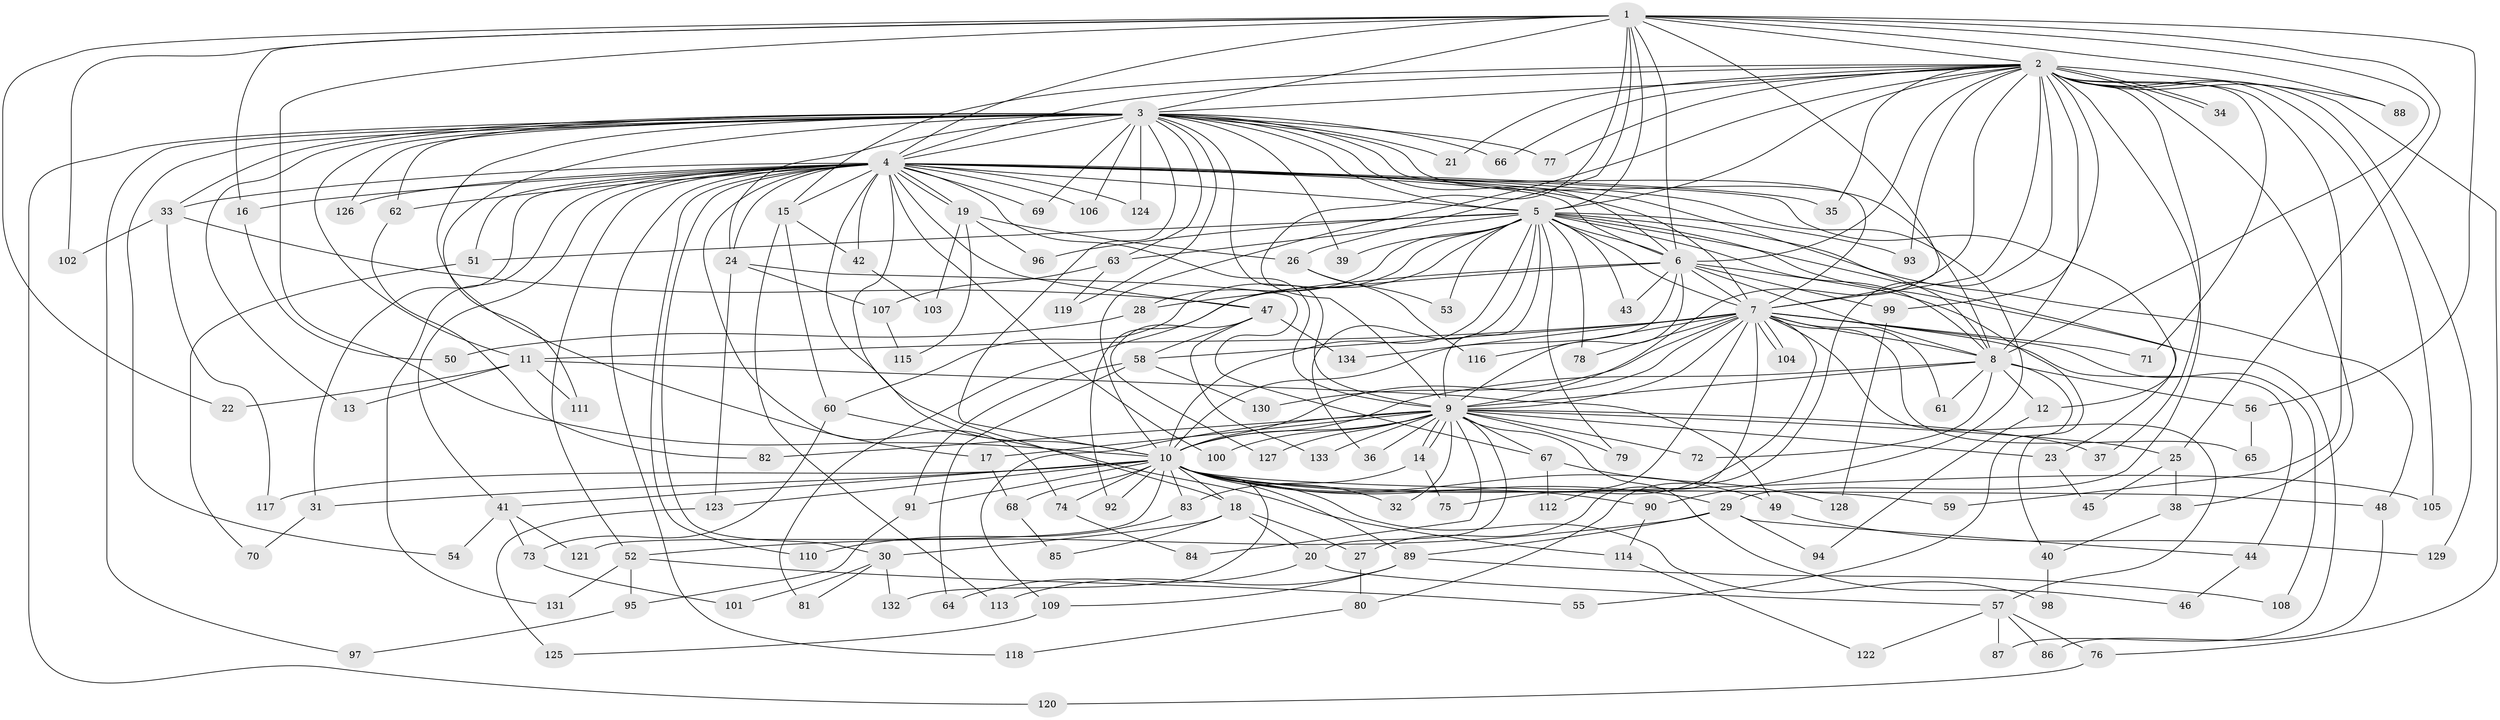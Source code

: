 // coarse degree distribution, {13: 0.009900990099009901, 27: 0.009900990099009901, 23: 0.009900990099009901, 47: 0.009900990099009901, 26: 0.019801980198019802, 24: 0.009900990099009901, 5: 0.07920792079207921, 3: 0.24752475247524752, 2: 0.46534653465346537, 4: 0.07920792079207921, 6: 0.04950495049504951, 1: 0.009900990099009901}
// Generated by graph-tools (version 1.1) at 2025/51/02/27/25 19:51:41]
// undirected, 134 vertices, 293 edges
graph export_dot {
graph [start="1"]
  node [color=gray90,style=filled];
  1;
  2;
  3;
  4;
  5;
  6;
  7;
  8;
  9;
  10;
  11;
  12;
  13;
  14;
  15;
  16;
  17;
  18;
  19;
  20;
  21;
  22;
  23;
  24;
  25;
  26;
  27;
  28;
  29;
  30;
  31;
  32;
  33;
  34;
  35;
  36;
  37;
  38;
  39;
  40;
  41;
  42;
  43;
  44;
  45;
  46;
  47;
  48;
  49;
  50;
  51;
  52;
  53;
  54;
  55;
  56;
  57;
  58;
  59;
  60;
  61;
  62;
  63;
  64;
  65;
  66;
  67;
  68;
  69;
  70;
  71;
  72;
  73;
  74;
  75;
  76;
  77;
  78;
  79;
  80;
  81;
  82;
  83;
  84;
  85;
  86;
  87;
  88;
  89;
  90;
  91;
  92;
  93;
  94;
  95;
  96;
  97;
  98;
  99;
  100;
  101;
  102;
  103;
  104;
  105;
  106;
  107;
  108;
  109;
  110;
  111;
  112;
  113;
  114;
  115;
  116;
  117;
  118;
  119;
  120;
  121;
  122;
  123;
  124;
  125;
  126;
  127;
  128;
  129;
  130;
  131;
  132;
  133;
  134;
  1 -- 2;
  1 -- 3;
  1 -- 4;
  1 -- 5;
  1 -- 6;
  1 -- 7;
  1 -- 8;
  1 -- 9;
  1 -- 10;
  1 -- 16;
  1 -- 22;
  1 -- 25;
  1 -- 26;
  1 -- 56;
  1 -- 88;
  1 -- 102;
  2 -- 3;
  2 -- 4;
  2 -- 5;
  2 -- 6;
  2 -- 7;
  2 -- 8;
  2 -- 9;
  2 -- 10;
  2 -- 15;
  2 -- 21;
  2 -- 29;
  2 -- 34;
  2 -- 34;
  2 -- 35;
  2 -- 37;
  2 -- 38;
  2 -- 59;
  2 -- 66;
  2 -- 71;
  2 -- 76;
  2 -- 77;
  2 -- 80;
  2 -- 88;
  2 -- 93;
  2 -- 99;
  2 -- 105;
  2 -- 129;
  3 -- 4;
  3 -- 5;
  3 -- 6;
  3 -- 7;
  3 -- 8;
  3 -- 9;
  3 -- 10;
  3 -- 11;
  3 -- 13;
  3 -- 17;
  3 -- 21;
  3 -- 24;
  3 -- 33;
  3 -- 39;
  3 -- 54;
  3 -- 62;
  3 -- 63;
  3 -- 66;
  3 -- 69;
  3 -- 77;
  3 -- 97;
  3 -- 106;
  3 -- 111;
  3 -- 119;
  3 -- 120;
  3 -- 124;
  3 -- 126;
  4 -- 5;
  4 -- 6;
  4 -- 7;
  4 -- 8;
  4 -- 9;
  4 -- 10;
  4 -- 12;
  4 -- 15;
  4 -- 16;
  4 -- 18;
  4 -- 19;
  4 -- 19;
  4 -- 24;
  4 -- 30;
  4 -- 31;
  4 -- 33;
  4 -- 35;
  4 -- 41;
  4 -- 42;
  4 -- 47;
  4 -- 51;
  4 -- 52;
  4 -- 62;
  4 -- 69;
  4 -- 74;
  4 -- 90;
  4 -- 100;
  4 -- 106;
  4 -- 110;
  4 -- 118;
  4 -- 124;
  4 -- 126;
  4 -- 131;
  5 -- 6;
  5 -- 7;
  5 -- 8;
  5 -- 9;
  5 -- 10;
  5 -- 23;
  5 -- 28;
  5 -- 36;
  5 -- 39;
  5 -- 43;
  5 -- 48;
  5 -- 51;
  5 -- 53;
  5 -- 60;
  5 -- 63;
  5 -- 78;
  5 -- 79;
  5 -- 87;
  5 -- 92;
  5 -- 93;
  5 -- 96;
  6 -- 7;
  6 -- 8;
  6 -- 9;
  6 -- 10;
  6 -- 28;
  6 -- 40;
  6 -- 43;
  6 -- 81;
  6 -- 99;
  7 -- 8;
  7 -- 9;
  7 -- 10;
  7 -- 11;
  7 -- 27;
  7 -- 44;
  7 -- 57;
  7 -- 58;
  7 -- 61;
  7 -- 65;
  7 -- 71;
  7 -- 75;
  7 -- 78;
  7 -- 104;
  7 -- 104;
  7 -- 108;
  7 -- 112;
  7 -- 116;
  7 -- 130;
  7 -- 134;
  8 -- 9;
  8 -- 10;
  8 -- 12;
  8 -- 55;
  8 -- 56;
  8 -- 61;
  8 -- 72;
  9 -- 10;
  9 -- 14;
  9 -- 14;
  9 -- 17;
  9 -- 20;
  9 -- 23;
  9 -- 25;
  9 -- 32;
  9 -- 36;
  9 -- 37;
  9 -- 46;
  9 -- 67;
  9 -- 72;
  9 -- 79;
  9 -- 82;
  9 -- 84;
  9 -- 100;
  9 -- 109;
  9 -- 127;
  9 -- 133;
  10 -- 18;
  10 -- 29;
  10 -- 31;
  10 -- 32;
  10 -- 41;
  10 -- 48;
  10 -- 49;
  10 -- 59;
  10 -- 68;
  10 -- 74;
  10 -- 83;
  10 -- 89;
  10 -- 90;
  10 -- 91;
  10 -- 92;
  10 -- 98;
  10 -- 105;
  10 -- 117;
  10 -- 121;
  10 -- 123;
  10 -- 132;
  11 -- 13;
  11 -- 22;
  11 -- 49;
  11 -- 111;
  12 -- 94;
  14 -- 75;
  14 -- 83;
  15 -- 42;
  15 -- 60;
  15 -- 113;
  16 -- 50;
  17 -- 68;
  18 -- 20;
  18 -- 27;
  18 -- 30;
  18 -- 85;
  19 -- 26;
  19 -- 96;
  19 -- 103;
  19 -- 115;
  20 -- 57;
  20 -- 64;
  23 -- 45;
  24 -- 67;
  24 -- 107;
  24 -- 123;
  25 -- 38;
  25 -- 45;
  26 -- 53;
  26 -- 116;
  27 -- 80;
  28 -- 50;
  29 -- 44;
  29 -- 52;
  29 -- 89;
  29 -- 94;
  30 -- 81;
  30 -- 101;
  30 -- 132;
  31 -- 70;
  33 -- 47;
  33 -- 102;
  33 -- 117;
  38 -- 40;
  40 -- 98;
  41 -- 54;
  41 -- 73;
  41 -- 121;
  42 -- 103;
  44 -- 46;
  47 -- 58;
  47 -- 127;
  47 -- 133;
  47 -- 134;
  48 -- 86;
  49 -- 129;
  51 -- 70;
  52 -- 55;
  52 -- 95;
  52 -- 131;
  56 -- 65;
  57 -- 76;
  57 -- 86;
  57 -- 87;
  57 -- 122;
  58 -- 64;
  58 -- 91;
  58 -- 130;
  60 -- 73;
  60 -- 114;
  62 -- 82;
  63 -- 107;
  63 -- 119;
  67 -- 112;
  67 -- 128;
  68 -- 85;
  73 -- 101;
  74 -- 84;
  76 -- 120;
  80 -- 118;
  83 -- 110;
  89 -- 108;
  89 -- 109;
  89 -- 113;
  90 -- 114;
  91 -- 95;
  95 -- 97;
  99 -- 128;
  107 -- 115;
  109 -- 125;
  114 -- 122;
  123 -- 125;
}
